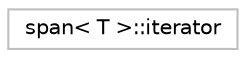 digraph "Graphical Class Hierarchy"
{
 // LATEX_PDF_SIZE
  edge [fontname="Helvetica",fontsize="10",labelfontname="Helvetica",labelfontsize="10"];
  node [fontname="Helvetica",fontsize="10",shape=record];
  rankdir="LR";
  Node0 [label="span\< T \>::iterator",height=0.2,width=0.4,color="grey75", fillcolor="white", style="filled",tooltip="STL iterator class."];
}
